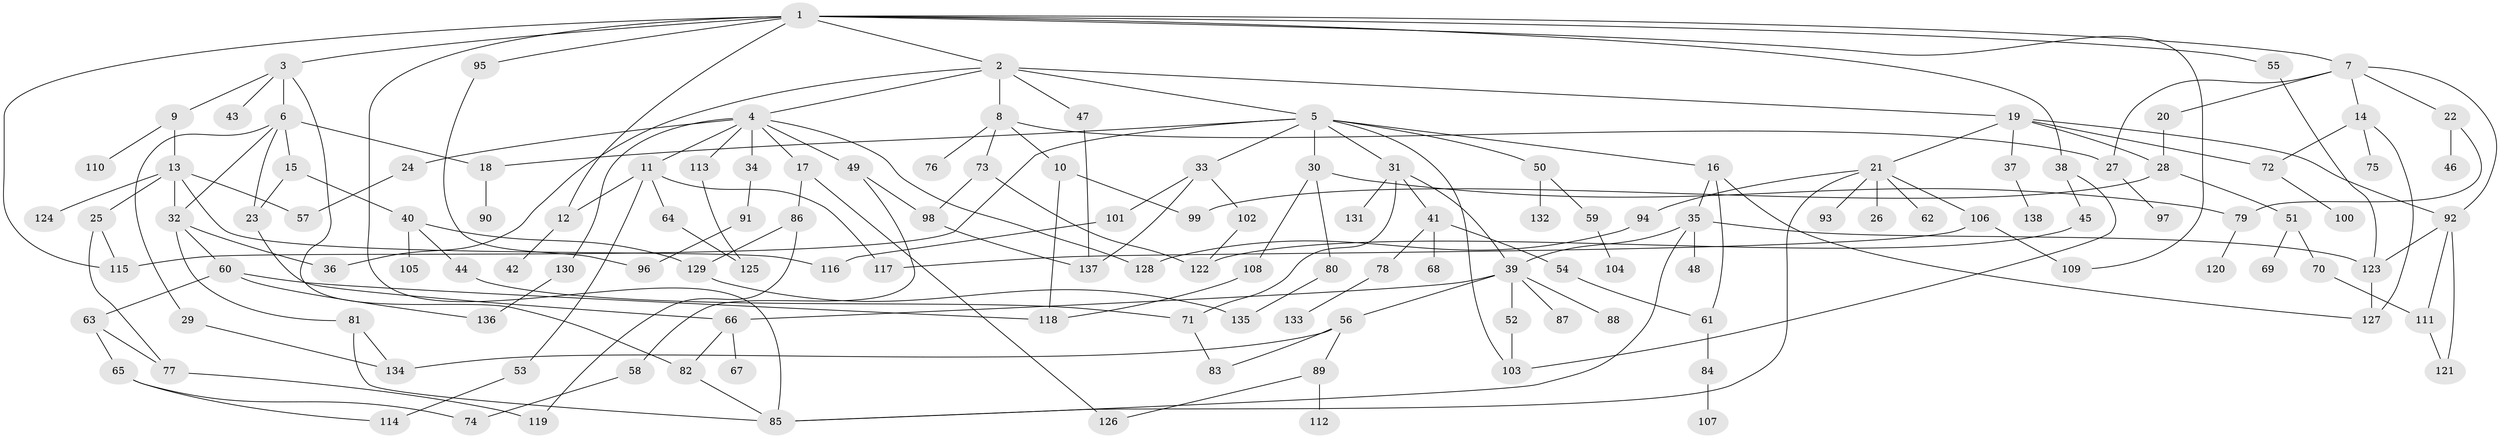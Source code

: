 // coarse degree distribution, {10: 0.010309278350515464, 7: 0.010309278350515464, 4: 0.12371134020618557, 9: 0.020618556701030927, 6: 0.05154639175257732, 2: 0.35051546391752575, 3: 0.27835051546391754, 5: 0.041237113402061855, 8: 0.010309278350515464, 1: 0.10309278350515463}
// Generated by graph-tools (version 1.1) at 2025/48/03/04/25 22:48:51]
// undirected, 138 vertices, 192 edges
graph export_dot {
  node [color=gray90,style=filled];
  1;
  2;
  3;
  4;
  5;
  6;
  7;
  8;
  9;
  10;
  11;
  12;
  13;
  14;
  15;
  16;
  17;
  18;
  19;
  20;
  21;
  22;
  23;
  24;
  25;
  26;
  27;
  28;
  29;
  30;
  31;
  32;
  33;
  34;
  35;
  36;
  37;
  38;
  39;
  40;
  41;
  42;
  43;
  44;
  45;
  46;
  47;
  48;
  49;
  50;
  51;
  52;
  53;
  54;
  55;
  56;
  57;
  58;
  59;
  60;
  61;
  62;
  63;
  64;
  65;
  66;
  67;
  68;
  69;
  70;
  71;
  72;
  73;
  74;
  75;
  76;
  77;
  78;
  79;
  80;
  81;
  82;
  83;
  84;
  85;
  86;
  87;
  88;
  89;
  90;
  91;
  92;
  93;
  94;
  95;
  96;
  97;
  98;
  99;
  100;
  101;
  102;
  103;
  104;
  105;
  106;
  107;
  108;
  109;
  110;
  111;
  112;
  113;
  114;
  115;
  116;
  117;
  118;
  119;
  120;
  121;
  122;
  123;
  124;
  125;
  126;
  127;
  128;
  129;
  130;
  131;
  132;
  133;
  134;
  135;
  136;
  137;
  138;
  1 -- 2;
  1 -- 3;
  1 -- 7;
  1 -- 12;
  1 -- 38;
  1 -- 55;
  1 -- 95;
  1 -- 109;
  1 -- 85;
  1 -- 115;
  2 -- 4;
  2 -- 5;
  2 -- 8;
  2 -- 19;
  2 -- 47;
  2 -- 36;
  3 -- 6;
  3 -- 9;
  3 -- 43;
  3 -- 82;
  4 -- 11;
  4 -- 17;
  4 -- 24;
  4 -- 34;
  4 -- 49;
  4 -- 113;
  4 -- 130;
  4 -- 128;
  5 -- 16;
  5 -- 30;
  5 -- 31;
  5 -- 33;
  5 -- 50;
  5 -- 103;
  5 -- 115;
  5 -- 18;
  6 -- 15;
  6 -- 18;
  6 -- 29;
  6 -- 23;
  6 -- 32;
  7 -- 14;
  7 -- 20;
  7 -- 22;
  7 -- 27;
  7 -- 92;
  8 -- 10;
  8 -- 73;
  8 -- 76;
  8 -- 27;
  9 -- 13;
  9 -- 110;
  10 -- 99;
  10 -- 118;
  11 -- 53;
  11 -- 64;
  11 -- 117;
  11 -- 12;
  12 -- 42;
  13 -- 25;
  13 -- 32;
  13 -- 116;
  13 -- 124;
  13 -- 57;
  14 -- 72;
  14 -- 75;
  14 -- 127;
  15 -- 23;
  15 -- 40;
  16 -- 35;
  16 -- 127;
  16 -- 61;
  17 -- 86;
  17 -- 126;
  18 -- 90;
  19 -- 21;
  19 -- 37;
  19 -- 92;
  19 -- 72;
  19 -- 28;
  20 -- 28;
  21 -- 26;
  21 -- 62;
  21 -- 93;
  21 -- 94;
  21 -- 106;
  21 -- 85;
  22 -- 46;
  22 -- 79;
  23 -- 66;
  24 -- 57;
  25 -- 115;
  25 -- 77;
  27 -- 97;
  28 -- 51;
  28 -- 99;
  29 -- 134;
  30 -- 80;
  30 -- 108;
  30 -- 79;
  31 -- 41;
  31 -- 71;
  31 -- 131;
  31 -- 39;
  32 -- 36;
  32 -- 60;
  32 -- 81;
  33 -- 101;
  33 -- 102;
  33 -- 137;
  34 -- 91;
  35 -- 39;
  35 -- 48;
  35 -- 85;
  35 -- 123;
  37 -- 138;
  38 -- 45;
  38 -- 103;
  39 -- 52;
  39 -- 56;
  39 -- 87;
  39 -- 88;
  39 -- 66;
  40 -- 44;
  40 -- 105;
  40 -- 129;
  41 -- 54;
  41 -- 68;
  41 -- 78;
  44 -- 71;
  45 -- 122;
  47 -- 137;
  49 -- 58;
  49 -- 98;
  50 -- 59;
  50 -- 132;
  51 -- 69;
  51 -- 70;
  52 -- 103;
  53 -- 114;
  54 -- 61;
  55 -- 123;
  56 -- 83;
  56 -- 89;
  56 -- 134;
  58 -- 74;
  59 -- 104;
  60 -- 63;
  60 -- 118;
  60 -- 136;
  61 -- 84;
  63 -- 65;
  63 -- 77;
  64 -- 125;
  65 -- 74;
  65 -- 114;
  66 -- 67;
  66 -- 82;
  70 -- 111;
  71 -- 83;
  72 -- 100;
  73 -- 122;
  73 -- 98;
  77 -- 119;
  78 -- 133;
  79 -- 120;
  80 -- 135;
  81 -- 134;
  81 -- 85;
  82 -- 85;
  84 -- 107;
  86 -- 129;
  86 -- 119;
  89 -- 112;
  89 -- 126;
  91 -- 96;
  92 -- 121;
  92 -- 111;
  92 -- 123;
  94 -- 128;
  95 -- 96;
  98 -- 137;
  101 -- 116;
  102 -- 122;
  106 -- 117;
  106 -- 109;
  108 -- 118;
  111 -- 121;
  113 -- 125;
  123 -- 127;
  129 -- 135;
  130 -- 136;
}
